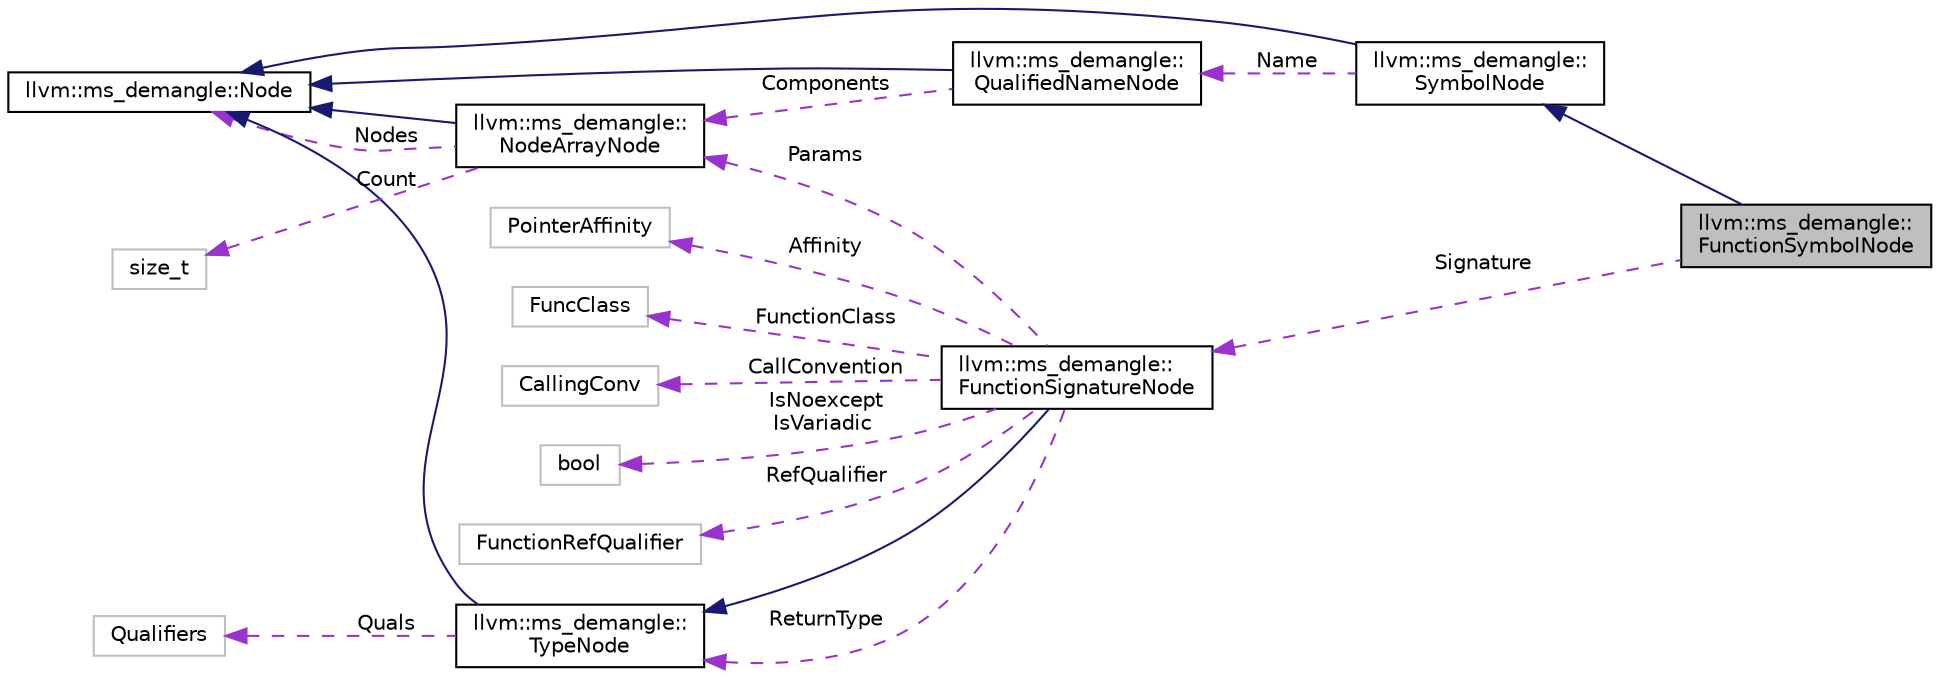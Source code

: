 digraph "llvm::ms_demangle::FunctionSymbolNode"
{
 // LATEX_PDF_SIZE
  bgcolor="transparent";
  edge [fontname="Helvetica",fontsize="10",labelfontname="Helvetica",labelfontsize="10"];
  node [fontname="Helvetica",fontsize="10",shape=record];
  rankdir="LR";
  Node1 [label="llvm::ms_demangle::\lFunctionSymbolNode",height=0.2,width=0.4,color="black", fillcolor="grey75", style="filled", fontcolor="black",tooltip=" "];
  Node2 -> Node1 [dir="back",color="midnightblue",fontsize="10",style="solid",fontname="Helvetica"];
  Node2 [label="llvm::ms_demangle::\lSymbolNode",height=0.2,width=0.4,color="black",URL="$structllvm_1_1ms__demangle_1_1SymbolNode.html",tooltip=" "];
  Node3 -> Node2 [dir="back",color="midnightblue",fontsize="10",style="solid",fontname="Helvetica"];
  Node3 [label="llvm::ms_demangle::Node",height=0.2,width=0.4,color="black",URL="$structllvm_1_1ms__demangle_1_1Node.html",tooltip=" "];
  Node4 -> Node2 [dir="back",color="darkorchid3",fontsize="10",style="dashed",label=" Name" ,fontname="Helvetica"];
  Node4 [label="llvm::ms_demangle::\lQualifiedNameNode",height=0.2,width=0.4,color="black",URL="$structllvm_1_1ms__demangle_1_1QualifiedNameNode.html",tooltip=" "];
  Node3 -> Node4 [dir="back",color="midnightblue",fontsize="10",style="solid",fontname="Helvetica"];
  Node5 -> Node4 [dir="back",color="darkorchid3",fontsize="10",style="dashed",label=" Components" ,fontname="Helvetica"];
  Node5 [label="llvm::ms_demangle::\lNodeArrayNode",height=0.2,width=0.4,color="black",URL="$structllvm_1_1ms__demangle_1_1NodeArrayNode.html",tooltip=" "];
  Node3 -> Node5 [dir="back",color="midnightblue",fontsize="10",style="solid",fontname="Helvetica"];
  Node3 -> Node5 [dir="back",color="darkorchid3",fontsize="10",style="dashed",label=" Nodes" ,fontname="Helvetica"];
  Node6 -> Node5 [dir="back",color="darkorchid3",fontsize="10",style="dashed",label=" Count" ,fontname="Helvetica"];
  Node6 [label="size_t",height=0.2,width=0.4,color="grey75",tooltip=" "];
  Node7 -> Node1 [dir="back",color="darkorchid3",fontsize="10",style="dashed",label=" Signature" ,fontname="Helvetica"];
  Node7 [label="llvm::ms_demangle::\lFunctionSignatureNode",height=0.2,width=0.4,color="black",URL="$structllvm_1_1ms__demangle_1_1FunctionSignatureNode.html",tooltip=" "];
  Node8 -> Node7 [dir="back",color="midnightblue",fontsize="10",style="solid",fontname="Helvetica"];
  Node8 [label="llvm::ms_demangle::\lTypeNode",height=0.2,width=0.4,color="black",URL="$structllvm_1_1ms__demangle_1_1TypeNode.html",tooltip=" "];
  Node3 -> Node8 [dir="back",color="midnightblue",fontsize="10",style="solid",fontname="Helvetica"];
  Node9 -> Node8 [dir="back",color="darkorchid3",fontsize="10",style="dashed",label=" Quals" ,fontname="Helvetica"];
  Node9 [label="Qualifiers",height=0.2,width=0.4,color="grey75",tooltip=" "];
  Node5 -> Node7 [dir="back",color="darkorchid3",fontsize="10",style="dashed",label=" Params" ,fontname="Helvetica"];
  Node10 -> Node7 [dir="back",color="darkorchid3",fontsize="10",style="dashed",label=" FunctionClass" ,fontname="Helvetica"];
  Node10 [label="FuncClass",height=0.2,width=0.4,color="grey75",tooltip=" "];
  Node11 -> Node7 [dir="back",color="darkorchid3",fontsize="10",style="dashed",label=" CallConvention" ,fontname="Helvetica"];
  Node11 [label="CallingConv",height=0.2,width=0.4,color="grey75",tooltip=" "];
  Node12 -> Node7 [dir="back",color="darkorchid3",fontsize="10",style="dashed",label=" IsNoexcept\nIsVariadic" ,fontname="Helvetica"];
  Node12 [label="bool",height=0.2,width=0.4,color="grey75",tooltip=" "];
  Node13 -> Node7 [dir="back",color="darkorchid3",fontsize="10",style="dashed",label=" RefQualifier" ,fontname="Helvetica"];
  Node13 [label="FunctionRefQualifier",height=0.2,width=0.4,color="grey75",tooltip=" "];
  Node14 -> Node7 [dir="back",color="darkorchid3",fontsize="10",style="dashed",label=" Affinity" ,fontname="Helvetica"];
  Node14 [label="PointerAffinity",height=0.2,width=0.4,color="grey75",tooltip=" "];
  Node8 -> Node7 [dir="back",color="darkorchid3",fontsize="10",style="dashed",label=" ReturnType" ,fontname="Helvetica"];
}

